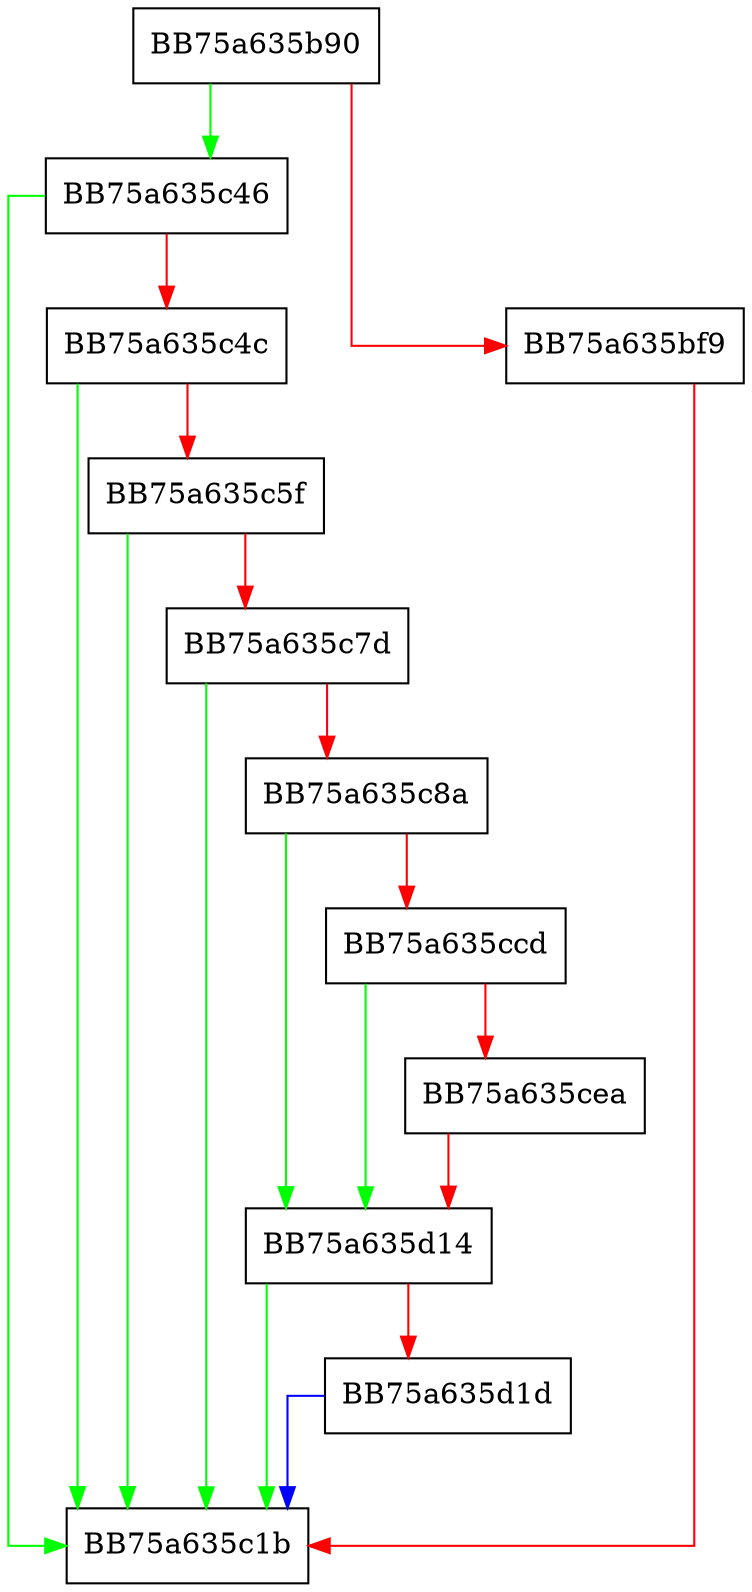digraph lua_mp_setattributeex {
  node [shape="box"];
  graph [splines=ortho];
  BB75a635b90 -> BB75a635c46 [color="green"];
  BB75a635b90 -> BB75a635bf9 [color="red"];
  BB75a635bf9 -> BB75a635c1b [color="red"];
  BB75a635c46 -> BB75a635c1b [color="green"];
  BB75a635c46 -> BB75a635c4c [color="red"];
  BB75a635c4c -> BB75a635c1b [color="green"];
  BB75a635c4c -> BB75a635c5f [color="red"];
  BB75a635c5f -> BB75a635c1b [color="green"];
  BB75a635c5f -> BB75a635c7d [color="red"];
  BB75a635c7d -> BB75a635c1b [color="green"];
  BB75a635c7d -> BB75a635c8a [color="red"];
  BB75a635c8a -> BB75a635d14 [color="green"];
  BB75a635c8a -> BB75a635ccd [color="red"];
  BB75a635ccd -> BB75a635d14 [color="green"];
  BB75a635ccd -> BB75a635cea [color="red"];
  BB75a635cea -> BB75a635d14 [color="red"];
  BB75a635d14 -> BB75a635c1b [color="green"];
  BB75a635d14 -> BB75a635d1d [color="red"];
  BB75a635d1d -> BB75a635c1b [color="blue"];
}